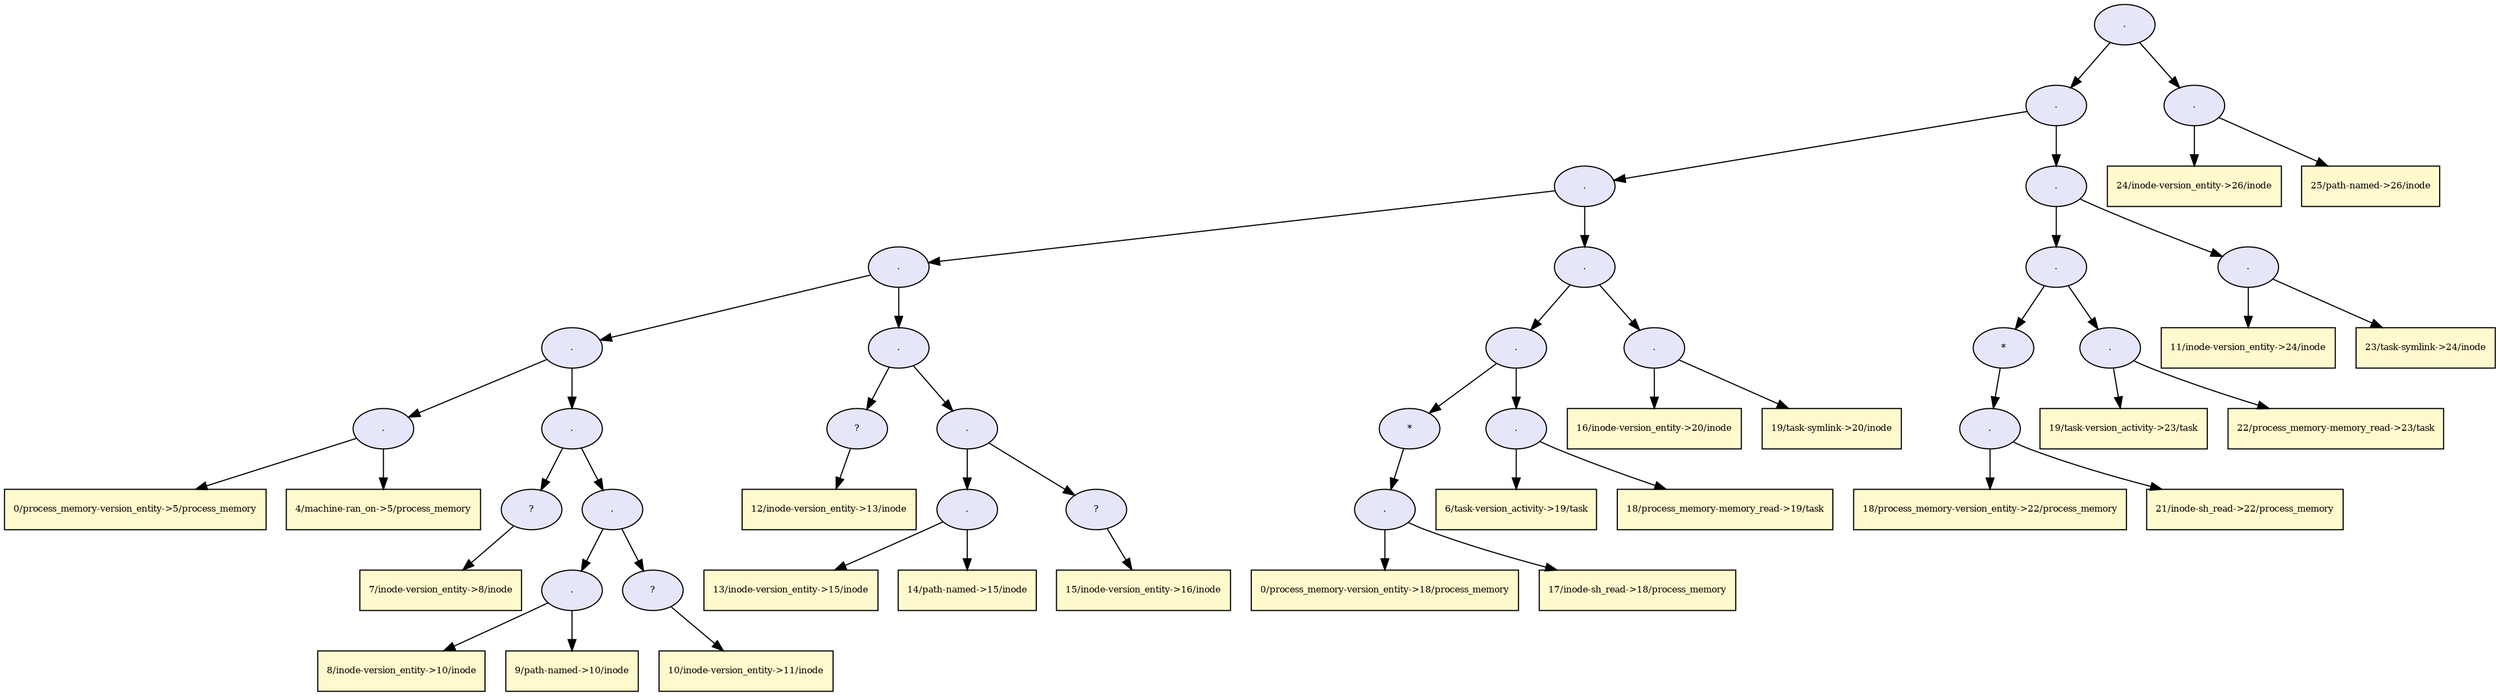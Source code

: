 digraph RGL__DirectedAdjacencyGraph {60[fontsize = 8,label = ".",shape = ellipse, fillcolor="#e6e6fa", style = filled]

60 -> 56[fontsize = 8, color="#000000"]

56[fontsize = 8,label = ".",shape = ellipse, fillcolor="#e6e6fa", style = filled]

56 -> 41[fontsize = 8, color="#000000"]

41[fontsize = 8,label = ".",shape = ellipse, fillcolor="#e6e6fa", style = filled]

41 -> 26[fontsize = 8, color="#000000"]

26[fontsize = 8,label = ".",shape = ellipse, fillcolor="#e6e6fa", style = filled]

26 -> 16[fontsize = 8, color="#000000"]

16[fontsize = 8,label = ".",shape = ellipse, fillcolor="#e6e6fa", style = filled]

16 -> 5[fontsize = 8, color="#000000"]

5[fontsize = 8,label = ".",shape = ellipse, fillcolor="#e6e6fa", style = filled]

5 -> 3[fontsize = 8, color="#000000"]

3[fontsize = 8,label = "0/process_memory-version_entity->5/process_memory",shape = rectangle, fillcolor="#fffacd", style = filled]

5 -> 4[fontsize = 8, color="#000000"]

4[fontsize = 8,label = "4/machine-ran_on->5/process_memory",shape = rectangle, fillcolor="#fffacd", style = filled]

16 -> 15[fontsize = 8, color="#000000"]

15[fontsize = 8,label = ".",shape = ellipse, fillcolor="#e6e6fa", style = filled]

15 -> 8[fontsize = 8, color="#000000"]

8[fontsize = 8,label = "?",shape = ellipse, fillcolor="#e6e6fa", style = filled]

8 -> 7[fontsize = 8, color="#000000"]

7[fontsize = 8,label = "7/inode-version_entity->8/inode",shape = rectangle, fillcolor="#fffacd", style = filled]

15 -> 14[fontsize = 8, color="#000000"]

14[fontsize = 8,label = ".",shape = ellipse, fillcolor="#e6e6fa", style = filled]

14 -> 11[fontsize = 8, color="#000000"]

11[fontsize = 8,label = ".",shape = ellipse, fillcolor="#e6e6fa", style = filled]

11 -> 9[fontsize = 8, color="#000000"]

9[fontsize = 8,label = "8/inode-version_entity->10/inode",shape = rectangle, fillcolor="#fffacd", style = filled]

11 -> 10[fontsize = 8, color="#000000"]

10[fontsize = 8,label = "9/path-named->10/inode",shape = rectangle, fillcolor="#fffacd", style = filled]

14 -> 13[fontsize = 8, color="#000000"]

13[fontsize = 8,label = "?",shape = ellipse, fillcolor="#e6e6fa", style = filled]

13 -> 12[fontsize = 8, color="#000000"]

12[fontsize = 8,label = "10/inode-version_entity->11/inode",shape = rectangle, fillcolor="#fffacd", style = filled]

26 -> 25[fontsize = 8, color="#000000"]

25[fontsize = 8,label = ".",shape = ellipse, fillcolor="#e6e6fa", style = filled]

25 -> 18[fontsize = 8, color="#000000"]

18[fontsize = 8,label = "?",shape = ellipse, fillcolor="#e6e6fa", style = filled]

18 -> 17[fontsize = 8, color="#000000"]

17[fontsize = 8,label = "12/inode-version_entity->13/inode",shape = rectangle, fillcolor="#fffacd", style = filled]

25 -> 24[fontsize = 8, color="#000000"]

24[fontsize = 8,label = ".",shape = ellipse, fillcolor="#e6e6fa", style = filled]

24 -> 21[fontsize = 8, color="#000000"]

21[fontsize = 8,label = ".",shape = ellipse, fillcolor="#e6e6fa", style = filled]

21 -> 19[fontsize = 8, color="#000000"]

19[fontsize = 8,label = "13/inode-version_entity->15/inode",shape = rectangle, fillcolor="#fffacd", style = filled]

21 -> 20[fontsize = 8, color="#000000"]

20[fontsize = 8,label = "14/path-named->15/inode",shape = rectangle, fillcolor="#fffacd", style = filled]

24 -> 23[fontsize = 8, color="#000000"]

23[fontsize = 8,label = "?",shape = ellipse, fillcolor="#e6e6fa", style = filled]

23 -> 22[fontsize = 8, color="#000000"]

22[fontsize = 8,label = "15/inode-version_entity->16/inode",shape = rectangle, fillcolor="#fffacd", style = filled]

41 -> 40[fontsize = 8, color="#000000"]

40[fontsize = 8,label = ".",shape = ellipse, fillcolor="#e6e6fa", style = filled]

40 -> 36[fontsize = 8, color="#000000"]

36[fontsize = 8,label = ".",shape = ellipse, fillcolor="#e6e6fa", style = filled]

36 -> 31[fontsize = 8, color="#000000"]

31[fontsize = 8,label = "*",shape = ellipse, fillcolor="#e6e6fa", style = filled]

31 -> 29[fontsize = 8, color="#000000"]

29[fontsize = 8,label = ".",shape = ellipse, fillcolor="#e6e6fa", style = filled]

29 -> 27[fontsize = 8, color="#000000"]

27[fontsize = 8,label = "0/process_memory-version_entity->18/process_memory",shape = rectangle, fillcolor="#fffacd", style = filled]

29 -> 28[fontsize = 8, color="#000000"]

28[fontsize = 8,label = "17/inode-sh_read->18/process_memory",shape = rectangle, fillcolor="#fffacd", style = filled]

36 -> 35[fontsize = 8, color="#000000"]

35[fontsize = 8,label = ".",shape = ellipse, fillcolor="#e6e6fa", style = filled]

35 -> 33[fontsize = 8, color="#000000"]

33[fontsize = 8,label = "6/task-version_activity->19/task",shape = rectangle, fillcolor="#fffacd", style = filled]

35 -> 34[fontsize = 8, color="#000000"]

34[fontsize = 8,label = "18/process_memory-memory_read->19/task",shape = rectangle, fillcolor="#fffacd", style = filled]

40 -> 39[fontsize = 8, color="#000000"]

39[fontsize = 8,label = ".",shape = ellipse, fillcolor="#e6e6fa", style = filled]

39 -> 37[fontsize = 8, color="#000000"]

37[fontsize = 8,label = "16/inode-version_entity->20/inode",shape = rectangle, fillcolor="#fffacd", style = filled]

39 -> 38[fontsize = 8, color="#000000"]

38[fontsize = 8,label = "19/task-symlink->20/inode",shape = rectangle, fillcolor="#fffacd", style = filled]

56 -> 55[fontsize = 8, color="#000000"]

55[fontsize = 8,label = ".",shape = ellipse, fillcolor="#e6e6fa", style = filled]

55 -> 51[fontsize = 8, color="#000000"]

51[fontsize = 8,label = ".",shape = ellipse, fillcolor="#e6e6fa", style = filled]

51 -> 46[fontsize = 8, color="#000000"]

46[fontsize = 8,label = "*",shape = ellipse, fillcolor="#e6e6fa", style = filled]

46 -> 44[fontsize = 8, color="#000000"]

44[fontsize = 8,label = ".",shape = ellipse, fillcolor="#e6e6fa", style = filled]

44 -> 42[fontsize = 8, color="#000000"]

42[fontsize = 8,label = "18/process_memory-version_entity->22/process_memory",shape = rectangle, fillcolor="#fffacd", style = filled]

44 -> 43[fontsize = 8, color="#000000"]

43[fontsize = 8,label = "21/inode-sh_read->22/process_memory",shape = rectangle, fillcolor="#fffacd", style = filled]

51 -> 50[fontsize = 8, color="#000000"]

50[fontsize = 8,label = ".",shape = ellipse, fillcolor="#e6e6fa", style = filled]

50 -> 48[fontsize = 8, color="#000000"]

48[fontsize = 8,label = "19/task-version_activity->23/task",shape = rectangle, fillcolor="#fffacd", style = filled]

50 -> 49[fontsize = 8, color="#000000"]

49[fontsize = 8,label = "22/process_memory-memory_read->23/task",shape = rectangle, fillcolor="#fffacd", style = filled]

55 -> 54[fontsize = 8, color="#000000"]

54[fontsize = 8,label = ".",shape = ellipse, fillcolor="#e6e6fa", style = filled]

54 -> 52[fontsize = 8, color="#000000"]

52[fontsize = 8,label = "11/inode-version_entity->24/inode",shape = rectangle, fillcolor="#fffacd", style = filled]

54 -> 53[fontsize = 8, color="#000000"]

53[fontsize = 8,label = "23/task-symlink->24/inode",shape = rectangle, fillcolor="#fffacd", style = filled]

60 -> 59[fontsize = 8, color="#000000"]

59[fontsize = 8,label = ".",shape = ellipse, fillcolor="#e6e6fa", style = filled]

59 -> 57[fontsize = 8, color="#000000"]

57[fontsize = 8,label = "24/inode-version_entity->26/inode",shape = rectangle, fillcolor="#fffacd", style = filled]

59 -> 58[fontsize = 8, color="#000000"]

58[fontsize = 8,label = "25/path-named->26/inode",shape = rectangle, fillcolor="#fffacd", style = filled]

}